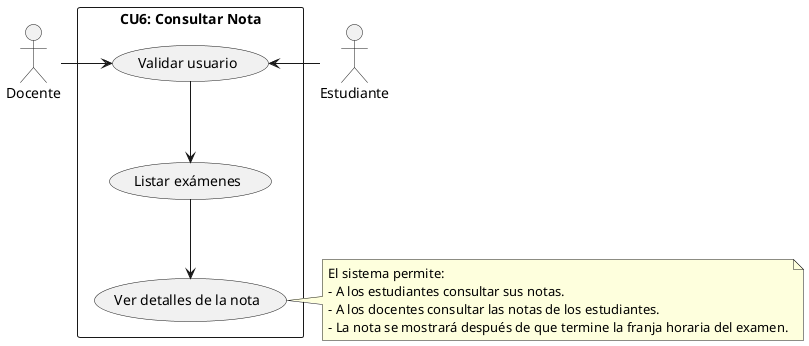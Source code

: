 @startuml CU6
actor Estudiante
actor Docente

rectangle "CU6: Consultar Nota" {
    usecase UC_ValidarCredenciales as "Validar usuario"
    usecase UC_ListarExamenes as "Listar exámenes"
    usecase UC_VerDetallesNota as "Ver detalles de la nota"
}

Docente -> UC_ValidarCredenciales
Estudiante -> UC_ValidarCredenciales
UC_ValidarCredenciales --> UC_ListarExamenes
UC_ListarExamenes --> UC_VerDetallesNota

note right of UC_VerDetallesNota
El sistema permite:
- A los estudiantes consultar sus notas.
- A los docentes consultar las notas de los estudiantes.
- La nota se mostrará después de que termine la franja horaria del examen.
end note
@enduml
